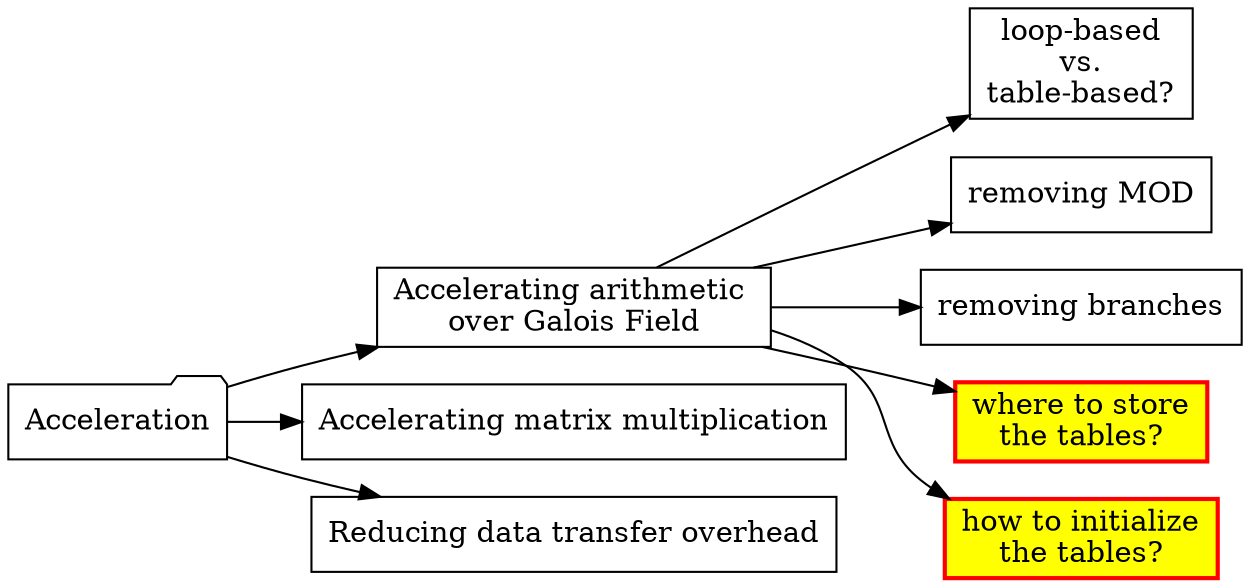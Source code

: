 digraph roadmap
{
  rankdir = LR;
  node[shape=box];
  root
	[
	label="Acceleration"
	shape=folder
	];
  galois
	[
	label="Accelerating arithmetic \nover Galois Field";
  ]
	LBvsTB
	[
	label="loop-based\nvs.\ntable-based?";
  ]
	MOD
	[
	label="removing MOD";
  ]
	branch
	[
	label="removing branches";
  ]
	cMemvssMem
	[
	//	label="cMem\nvs.\nsMem";
	label="where to store\nthe tables?";
  style="filled, setlinewidth(2)";
  fillcolor=yellow;
  color=red;
  fontcolor=black;
  ]
	initTables
	[
	label="how to initialize\nthe tables?";
  style="filled, setlinewidth(2)";
  fillcolor=yellow;
  color=red;
  fontcolor=black;
  ]
	mm
	[
	label="Accelerating matrix multiplication"
	]
	comm
	[
	label="Reducing data transfer overhead"
	]
	root -> galois;
  galois -> LBvsTB;
  galois -> MOD;
  galois -> branch;
  galois -> cMemvssMem;
  galois -> initTables;
  root -> mm;
  root -> comm;
}
